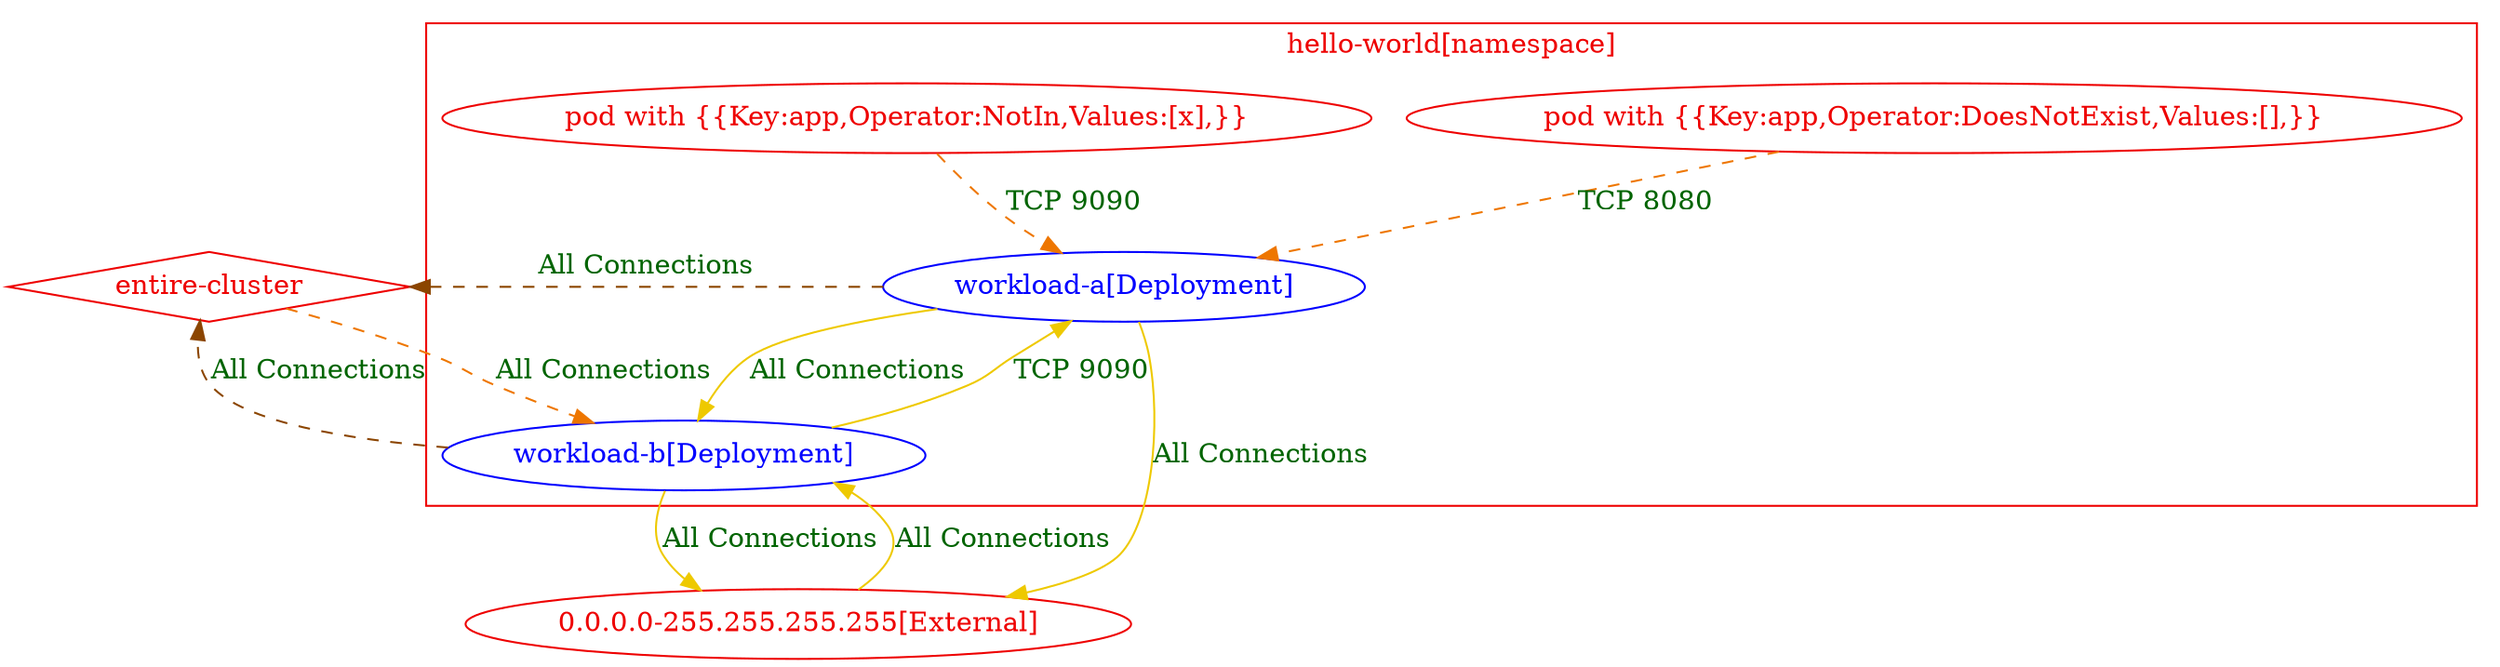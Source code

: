 digraph {
	subgraph "cluster_hello_world[namespace]" {
		color="black"
		fontcolor="black"
		"hello-world/workload-a[Deployment]" [label="workload-a[Deployment]" color="blue" fontcolor="blue"]
		"hello-world/workload-b[Deployment]" [label="workload-b[Deployment]" color="blue" fontcolor="blue"]
		label="hello-world[namespace]"
	}
	subgraph "cluster_hello_world[namespace]" {
		color="red2"
		fontcolor="red2"
		"pod with {{Key:app,Operator:DoesNotExist,Values:[],}}_in_hello-world" [label="pod with {{Key:app,Operator:DoesNotExist,Values:[],}}" color="red2" fontcolor="red2"]
		"pod with {{Key:app,Operator:NotIn,Values:[x],}}_in_hello-world" [label="pod with {{Key:app,Operator:NotIn,Values:[x],}}" color="red2" fontcolor="red2"]
		label="hello-world[namespace]"
	}
	"0.0.0.0-255.255.255.255[External]" [label="0.0.0.0-255.255.255.255[External]" color="red2" fontcolor="red2"]
	"entire-cluster" [label="entire-cluster" color="red2" fontcolor="red2" shape=diamond]
	"0.0.0.0-255.255.255.255[External]" -> "hello-world/workload-b[Deployment]" [label="All Connections" color="gold2" fontcolor="darkgreen" weight=0.5]
	"entire-cluster" -> "hello-world/workload-b[Deployment]" [label="All Connections" color="darkorange2" fontcolor="darkgreen" weight=1 style=dashed]
	"hello-world/workload-a[Deployment]" -> "0.0.0.0-255.255.255.255[External]" [label="All Connections" color="gold2" fontcolor="darkgreen" weight=1]
	"hello-world/workload-a[Deployment]" -> "entire-cluster" [label="All Connections" color="darkorange4" fontcolor="darkgreen" weight=0.5 style=dashed]
	"hello-world/workload-a[Deployment]" -> "hello-world/workload-b[Deployment]" [label="All Connections" color="gold2" fontcolor="darkgreen" weight=0.5]
	"hello-world/workload-b[Deployment]" -> "0.0.0.0-255.255.255.255[External]" [label="All Connections" color="gold2" fontcolor="darkgreen" weight=1]
	"hello-world/workload-b[Deployment]" -> "entire-cluster" [label="All Connections" color="darkorange4" fontcolor="darkgreen" weight=0.5 style=dashed]
	"hello-world/workload-b[Deployment]" -> "hello-world/workload-a[Deployment]" [label="TCP 9090" color="gold2" fontcolor="darkgreen" weight=1]
	"pod with {{Key:app,Operator:DoesNotExist,Values:[],}}_in_hello-world" -> "hello-world/workload-a[Deployment]" [label="TCP 8080" color="darkorange2" fontcolor="darkgreen" weight=1 style=dashed]
	"pod with {{Key:app,Operator:NotIn,Values:[x],}}_in_hello-world" -> "hello-world/workload-a[Deployment]" [label="TCP 9090" color="darkorange2" fontcolor="darkgreen" weight=1 style=dashed]
}